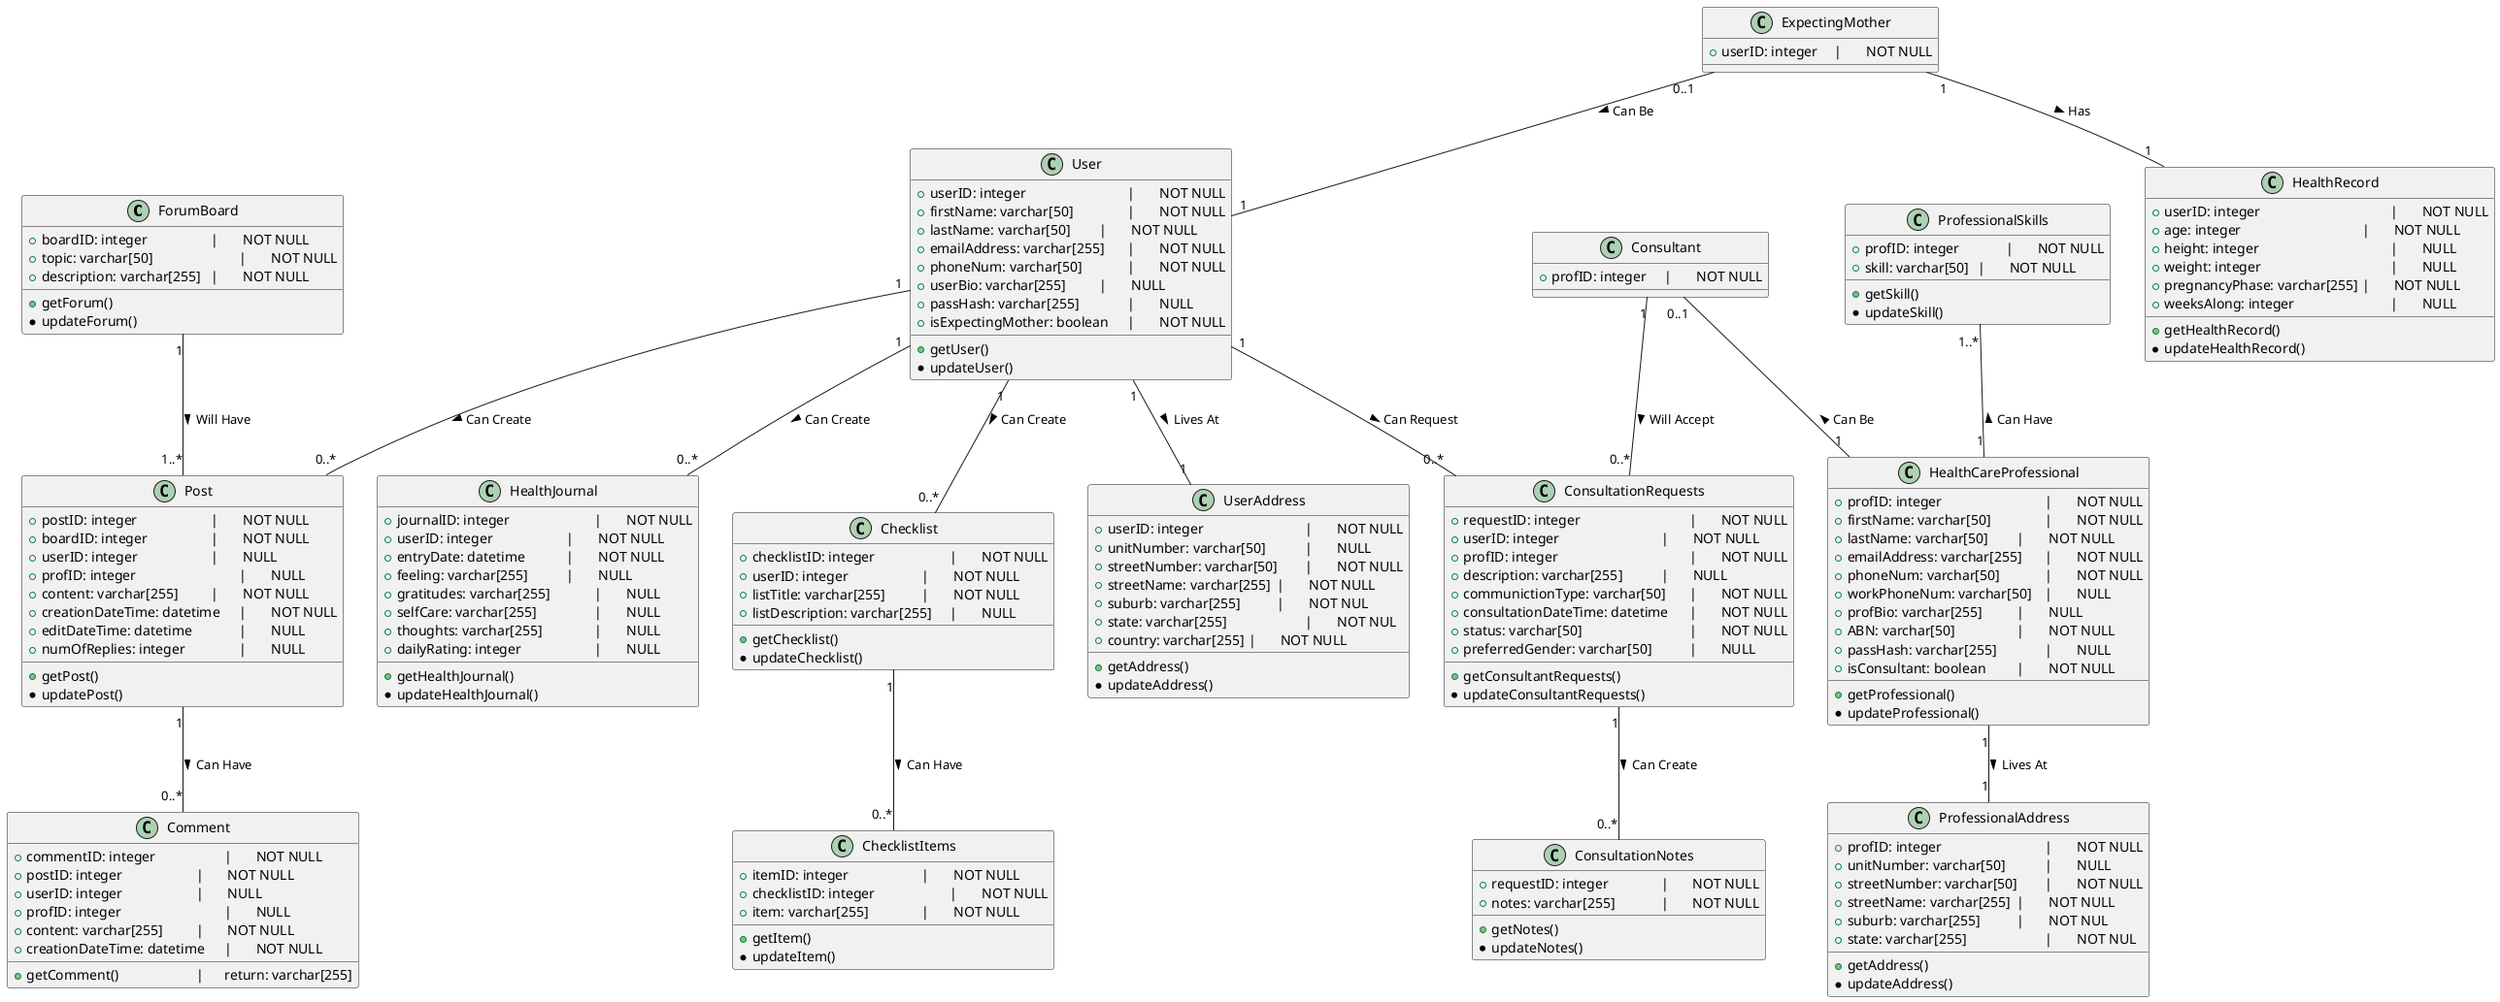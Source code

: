 @startuml CSIT321_Schema
/'Forum and Discussion Creation'/
    class ForumBoard {
        +boardID: integer \t\t\t|\t NOT NULL
        +topic: varchar[50] \t\t\t|\t NOT NULL
        +description: varchar[255] \t|\t NOT NULL

        +getForum()
        *updateForum()
    }

    ForumBoard "1" -- "1..*" Post : Will Have >
    User "1" -- "0..*" Post : Can Create >

    class Post{
        +postID: integer \t\t\t|\t NOT NULL
        +boardID: integer \t\t\t|\t NOT NULL
        +userID: integer \t\t\t|\t NULL
        +profID: integer \t\t\t\t|\t NULL
        +content: varchar[255] \t\t|\t NOT NULL
        +creationDateTime: datetime \t|\t NOT NULL
        +editDateTime: datetime \t\t|\t NULL
        +numOfReplies: integer \t\t|\t NULL

        +getPost()
        *updatePost()
    }

    Post "1" -- "0..*" Comment : Can Have >

    class Comment{
        +commentID: integer \t\t\t|\t NOT NULL
        +postID: integer \t\t\t|\t NOT NULL
        +userID: integer \t\t\t|\t NULL
        +profID: integer \t\t\t\t|\t NULL
        +content: varchar[255] \t\t|\t NOT NULL
        +creationDateTime: datetime \t|\t NOT NULL

        +getComment() \t\t\t|\treturn: varchar[255]
    }

/'journal'/

    User "1" -- "0..*" HealthJournal : Can Create >

    class HealthJournal{
        +journalID: integer \t\t\t|\t NOT NULL
        +userID: integer \t\t\t|\t NOT NULL
        +entryDate: datetime \t\t|\t NOT NULL
        +feeling: varchar[255] \t\t|\t NULL
        +gratitudes: varchar[255] \t\t|\t NULL
        +selfCare: varchar[255] \t\t|\t NULL
        +thoughts: varchar[255] \t\t|\t NULL
        +dailyRating: integer \t\t\t|\t NULL

        +getHealthJournal()
        *updateHealthJournal()
    }

    User "1" -- "0..*" Checklist : Can Create >

    class Checklist{
        +checklistID: integer \t\t\t|\t NOT NULL
        +userID: integer \t\t\t|\t NOT NULL
        +listTitle: varchar[255] \t\t|\t NOT NULL
        +listDescription: varchar[255] \t|\t NULL
        
        +getChecklist()
        *updateChecklist()
    }

    Checklist "1" -- "0..*" ChecklistItems : Can Have >

    class ChecklistItems{
        +itemID: integer \t\t\t|\t NOT NULL
        +checklistID: integer \t\t\t|\t NOT NULL
        +item: varchar[255] \t\t|\t NOT NULL
        
        +getItem()
        *updateItem()
    }

/'User Creation'/
    class User {
        +userID: integer\t\t\t\t|\t NOT NULL
        +firstName: varchar[50]\t\t|\t NOT NULL
        +lastName: varchar[50]\t\t|\t NOT NULL
        +emailAddress: varchar[255]\t|\t NOT NULL
        +phoneNum: varchar[50]\t\t|\t NOT NULL
        +userBio: varchar[255]\t\t|\t NULL
        +passHash: varchar[255]\t\t|\t NULL
        +isExpectingMother: boolean\t|\t NOT NULL

        +getUser()
        *updateUser()
    }

    User "1" -- "1" UserAddress : Lives At >

    class UserAddress{
        +userID: integer\t\t\t\t|\t NOT NULL
        +unitNumber: varchar[50]\t\t|\t NULL
        +streetNumber: varchar[50]\t|\t NOT NULL
        +streetName: varchar[255]\t|\t NOT NULL
        +suburb: varchar[255]\t\t|\t NOT NUL
        +state: varchar[255]\t\t\t|\t NOT NUL
        +country: varchar[255]\t|\t NOT NULL

        +getAddress()
        *updateAddress()
    }

    ExpectingMother "0..1" -- "1" User : Can Be >

    class ExpectingMother {
        +userID: integer\t|\t NOT NULL
    }

    ExpectingMother "1" -- "1" HealthRecord : Has >

    class HealthRecord{
        +userID: integer\t\t\t\t\t|\t NOT NULL
        +age: integer\t\t\t\t\t|\t NOT NULL
        +height: integer\t\t\t\t\t|\t NULL
        +weight: integer\t\t\t\t\t|\t NULL
        +pregnancyPhase: varchar[255]\t|\t NOT NULL
        +weeksAlong: integer\t\t\t\t|\t NULL

        +getHealthRecord()
        *updateHealthRecord()
    }

    class HealthCareProfessional {
        +profID: integer\t\t\t\t|\t NOT NULL
        +firstName: varchar[50]\t\t|\t NOT NULL
        +lastName: varchar[50]\t\t|\t NOT NULL
        +emailAddress: varchar[255]\t|\t NOT NULL
        +phoneNum: varchar[50]\t\t|\t NOT NULL
        +workPhoneNum: varchar[50]\t|\t NULL
        +profBio: varchar[255]\t\t|\t NULL
        +ABN: varchar[50]\t\t\t|\t NOT NULL
        +passHash: varchar[255]\t\t|\t NULL
        +isConsultant: boolean\t\t|\t NOT NULL

        +getProfessional()
        *updateProfessional()
    }

    HealthCareProfessional "1" -- "1" ProfessionalAddress : Lives At >

    class ProfessionalAddress{
        +profID: integer\t\t\t\t|\t NOT NULL
        +unitNumber: varchar[50]\t\t|\t NULL
        +streetNumber: varchar[50]\t|\t NOT NULL
        +streetName: varchar[255]\t|\t NOT NULL
        +suburb: varchar[255]\t\t|\t NOT NUL
        +state: varchar[255]\t\t\t|\t NOT NUL

        +getAddress()
        *updateAddress()
    }

    Consultant "0..1" -- "1" HealthCareProfessional : Can Be <

    class Consultant {
        +profID: integer\t|\t NOT NULL
    }

    ProfessionalSkills "1..*" -- "1" HealthCareProfessional : Can Have <

    class ProfessionalSkills {
        +profID: integer\t\t|\t NOT NULL
        +skill: varchar[50]\t|\t NOT NULL

        +getSkill()
        *updateSkill()
    }

    User "1" -- "0..*" ConsultationRequests : Can Request >
    Consultant "1" -- "0..*" ConsultationRequests : Will Accept >

    class ConsultationRequests{
        +requestID: integer \t\t\t\t|\t NOT NULL
        +userID: integer \t\t\t\t|\t NOT NULL
        +profID: integer\t\t\t\t\t|\t NOT NULL
        +description: varchar[255] \t\t|\t NULL
        +communictionType: varchar[50] \t|\t NOT NULL
        +consultationDateTime: datetime \t|\t NOT NULL
        +status: varchar[50] \t\t\t\t|\t NOT NULL
        +preferredGender: varchar[50] \t\t|\t NULL

        +getConsultantRequests()
        *updateConsultantRequests()
    }

    ConsultationRequests "1" -- "0..*" ConsultationNotes : Can Create >

    class ConsultationNotes{
        +requestID: integer \t\t|\t NOT NULL
        +notes: varchar[255] \t\t|\t NOT NULL

        +getNotes()
        *updateNotes()
    }
@enduml